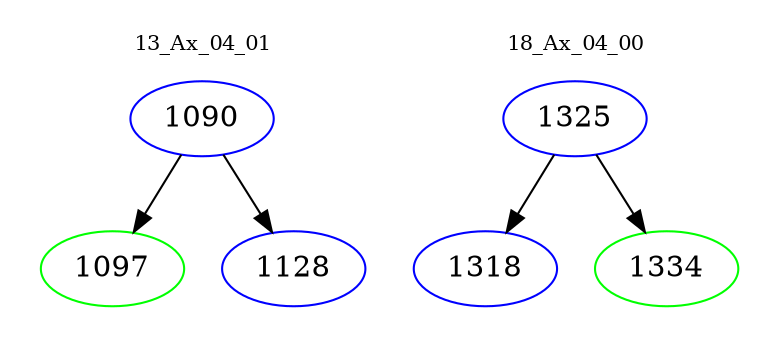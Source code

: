 digraph{
subgraph cluster_0 {
color = white
label = "13_Ax_04_01";
fontsize=10;
T0_1090 [label="1090", color="blue"]
T0_1090 -> T0_1097 [color="black"]
T0_1097 [label="1097", color="green"]
T0_1090 -> T0_1128 [color="black"]
T0_1128 [label="1128", color="blue"]
}
subgraph cluster_1 {
color = white
label = "18_Ax_04_00";
fontsize=10;
T1_1325 [label="1325", color="blue"]
T1_1325 -> T1_1318 [color="black"]
T1_1318 [label="1318", color="blue"]
T1_1325 -> T1_1334 [color="black"]
T1_1334 [label="1334", color="green"]
}
}
